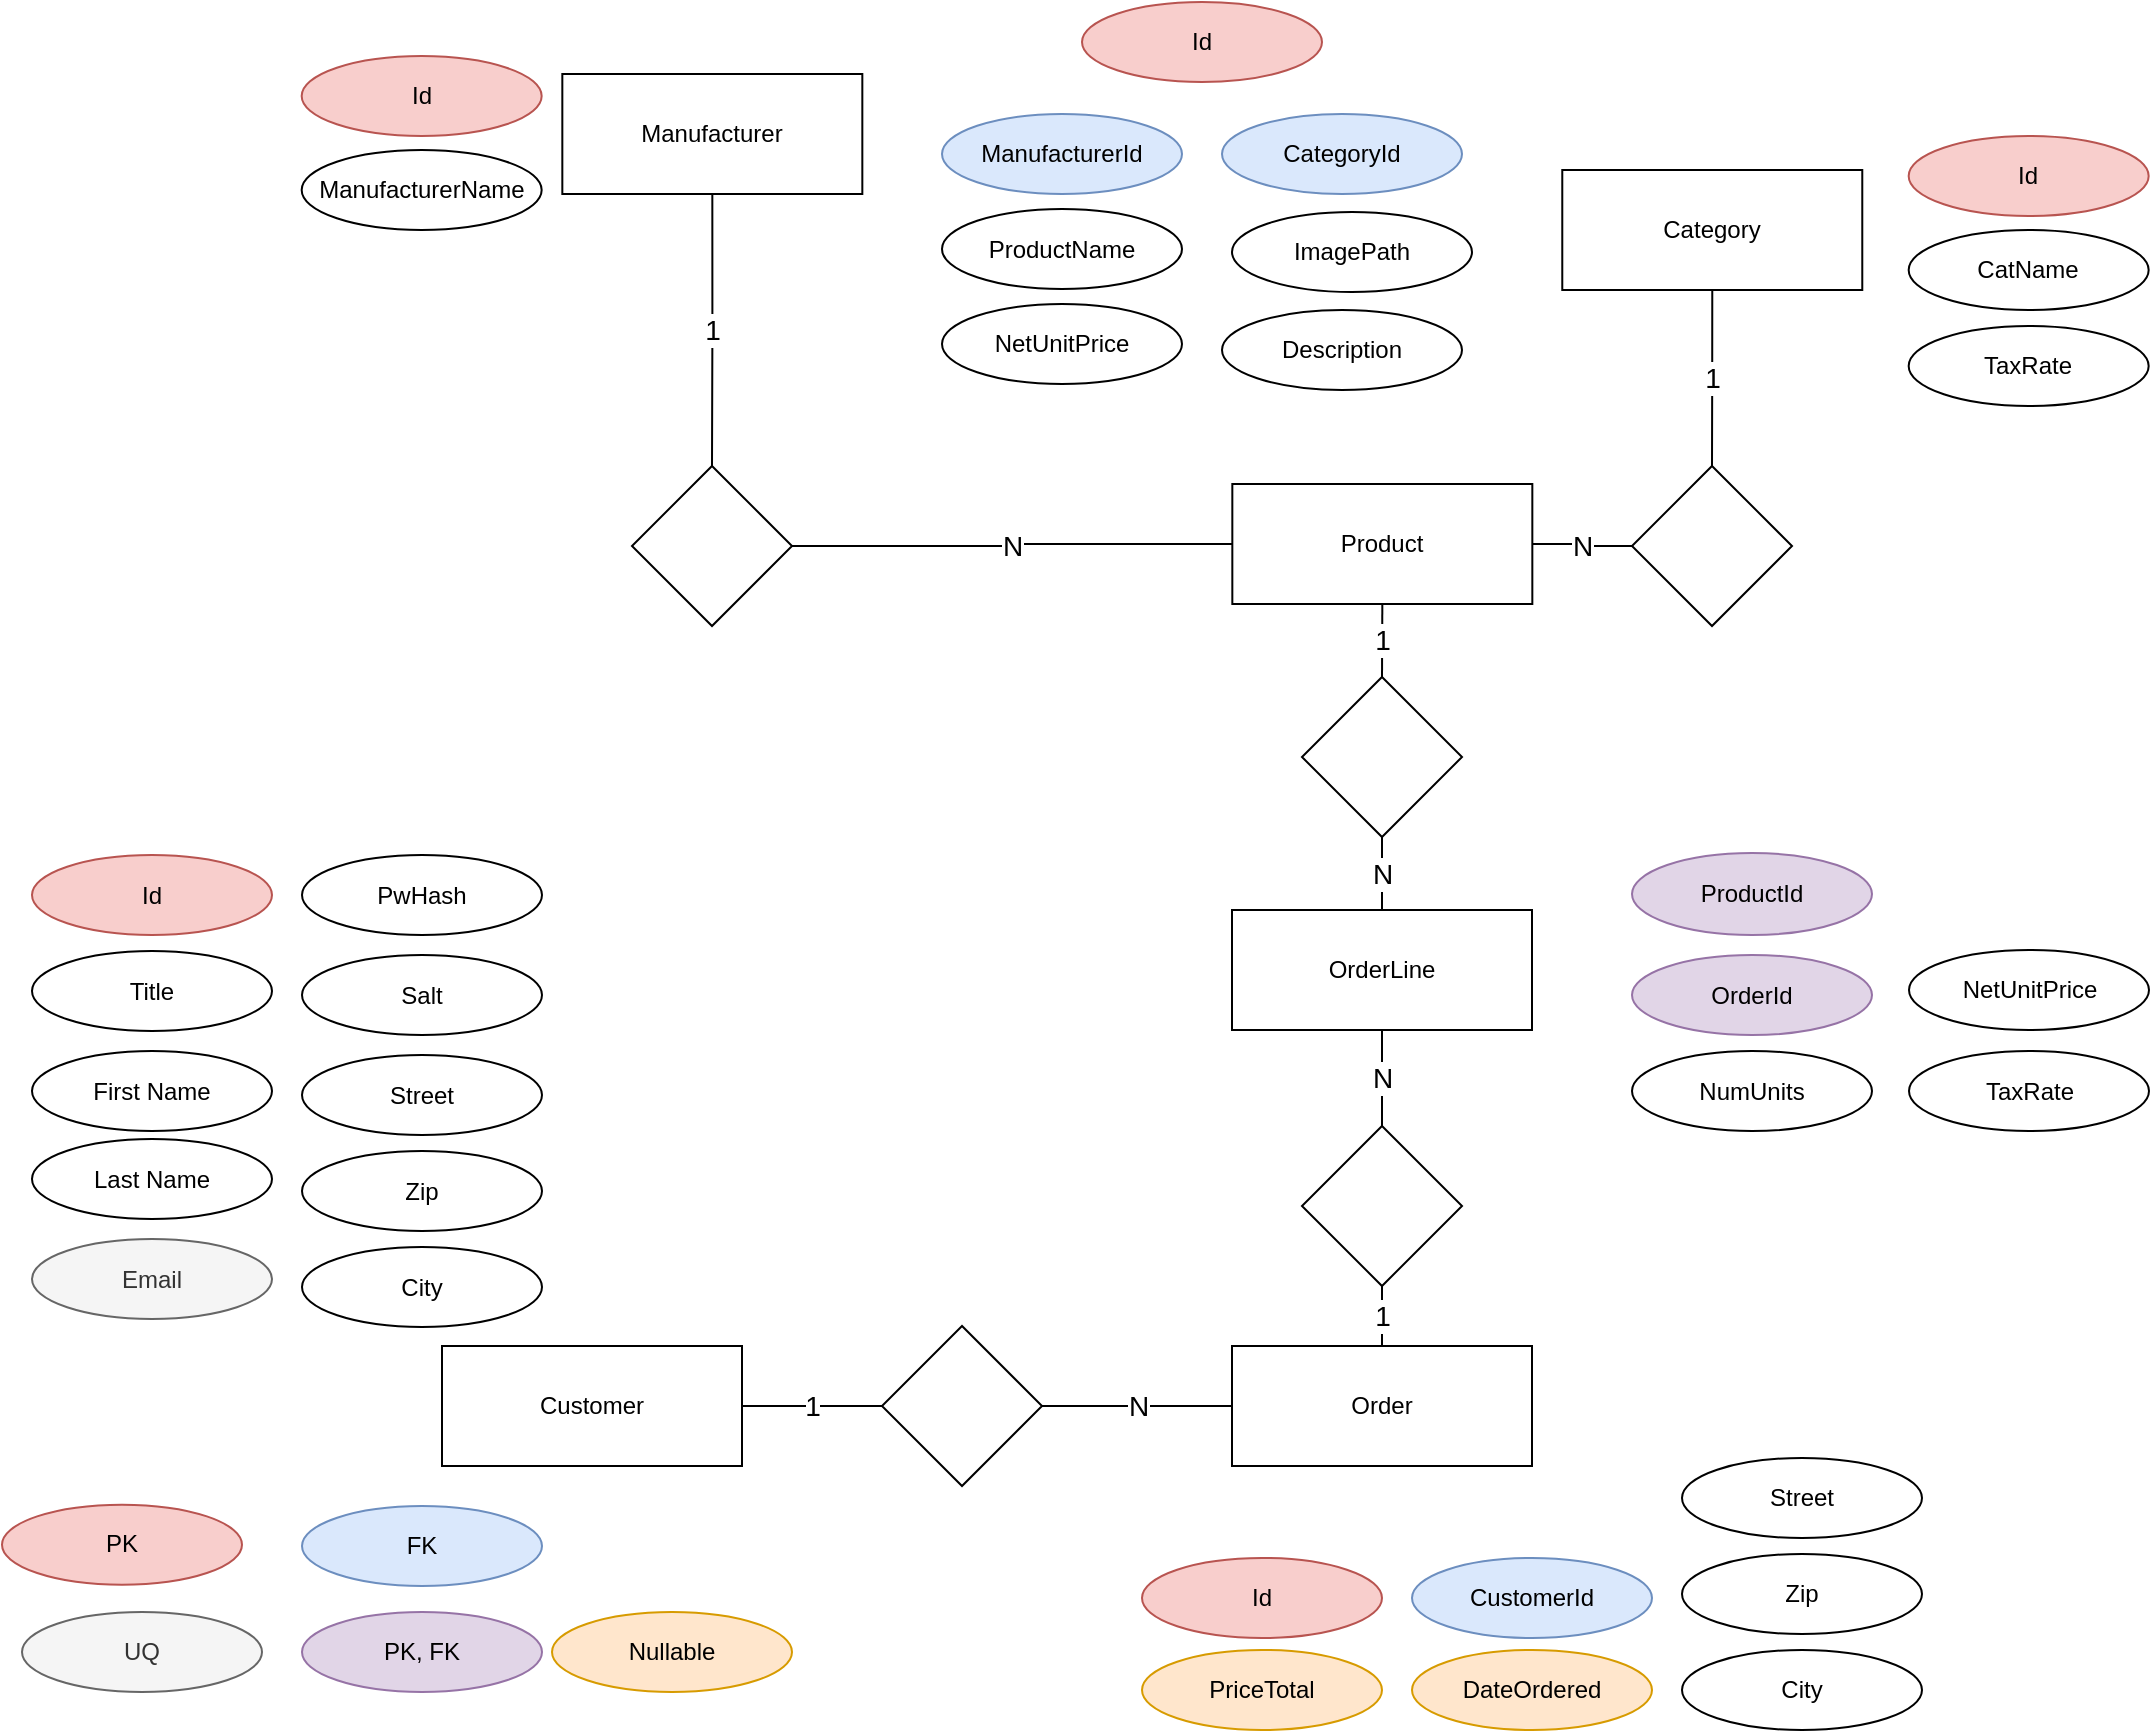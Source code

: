 <mxfile version="12.0.2" pages="1"><diagram id="bSMr1qNrUSPaG6XpQnHv" name="Page-1"><mxGraphModel grid="1" shadow="0" math="0" pageHeight="827" pageWidth="1169" pageScale="1" page="1" fold="1" arrows="1" connect="1" tooltips="1" guides="1" gridSize="10" dy="1753" dx="1078"><root><mxCell id="0" /><mxCell id="1" parent="0" /><mxCell id="WOoMcX9XzFGs_WGptU60-1" value="Title" parent="1" vertex="1" style="ellipse;whiteSpace=wrap;html=1;"><mxGeometry as="geometry" height="40" width="120" y="410.5" x="65" /></mxCell><mxCell id="WOoMcX9XzFGs_WGptU60-2" value="First Name" parent="1" vertex="1" style="ellipse;whiteSpace=wrap;html=1;"><mxGeometry as="geometry" height="40" width="120" y="460.5" x="65" /></mxCell><mxCell id="WOoMcX9XzFGs_WGptU60-3" value="Last Name" parent="1" vertex="1" style="ellipse;whiteSpace=wrap;html=1;"><mxGeometry as="geometry" height="40" width="120" y="504.5" x="65" /></mxCell><mxCell id="WOoMcX9XzFGs_WGptU60-4" value="Email" parent="1" vertex="1" style="ellipse;whiteSpace=wrap;html=1;fillColor=#f5f5f5;strokeColor=#666666;fontColor=#333333;"><mxGeometry as="geometry" height="40" width="120" y="554.5" x="65" /></mxCell><mxCell id="WOoMcX9XzFGs_WGptU60-5" value="PwHash" parent="1" vertex="1" style="ellipse;whiteSpace=wrap;html=1;"><mxGeometry as="geometry" height="40" width="120" y="362.5" x="200" /></mxCell><mxCell id="WOoMcX9XzFGs_WGptU60-6" value="Street" parent="1" vertex="1" style="ellipse;whiteSpace=wrap;html=1;"><mxGeometry as="geometry" height="40" width="120" y="462.5" x="200" /></mxCell><mxCell id="WOoMcX9XzFGs_WGptU60-7" value="Customer" parent="1" vertex="1" style="rounded=0;whiteSpace=wrap;html=1;flipH=1;"><mxGeometry as="geometry" height="60" width="150" y="608" x="270" /></mxCell><mxCell id="WOoMcX9XzFGs_WGptU60-8" value="Id" parent="1" vertex="1" style="ellipse;whiteSpace=wrap;html=1;fillColor=#f8cecc;strokeColor=#b85450;"><mxGeometry as="geometry" height="40" width="120" y="362.5" x="65" /></mxCell><mxCell id="WOoMcX9XzFGs_WGptU60-9" value="Zip" parent="1" vertex="1" style="ellipse;whiteSpace=wrap;html=1;"><mxGeometry as="geometry" height="40" width="120" y="510.5" x="200" /></mxCell><mxCell id="WOoMcX9XzFGs_WGptU60-10" value="City" parent="1" vertex="1" style="ellipse;whiteSpace=wrap;html=1;"><mxGeometry as="geometry" height="40" width="120" y="558.5" x="200" /></mxCell><mxCell id="WOoMcX9XzFGs_WGptU60-11" value="Salt" parent="1" vertex="1" style="ellipse;whiteSpace=wrap;html=1;"><mxGeometry as="geometry" height="40" width="120" y="412.5" x="200" /></mxCell><mxCell id="WOoMcX9XzFGs_WGptU60-27" value="N" parent="1" style="edgeStyle=orthogonalEdgeStyle;rounded=0;orthogonalLoop=1;jettySize=auto;html=1;exitX=1;exitY=0.5;exitDx=0;exitDy=0;entryX=0;entryY=0.5;entryDx=0;entryDy=0;endArrow=none;endFill=0;strokeWidth=1;fontSize=14;" target="WOoMcX9XzFGs_WGptU60-26" source="WOoMcX9XzFGs_WGptU60-12" edge="1"><mxGeometry as="geometry" relative="1" /></mxCell><mxCell id="WOoMcX9XzFGs_WGptU60-12" value="Product" parent="1" vertex="1" style="rounded=0;whiteSpace=wrap;html=1;"><mxGeometry as="geometry" height="60" width="150" y="177" x="665.167" /></mxCell><mxCell id="WOoMcX9XzFGs_WGptU60-14" value="ProductName" parent="1" vertex="1" style="ellipse;whiteSpace=wrap;html=1;"><mxGeometry as="geometry" height="40" width="120" y="39.5" x="520" /></mxCell><mxCell id="WOoMcX9XzFGs_WGptU60-15" value="ManufacturerId" parent="1" vertex="1" style="ellipse;whiteSpace=wrap;html=1;fillColor=#dae8fc;strokeColor=#6c8ebf;"><mxGeometry as="geometry" height="40" width="120" y="-8" x="520" /></mxCell><mxCell id="WOoMcX9XzFGs_WGptU60-16" value="CategoryId" parent="1" vertex="1" style="ellipse;whiteSpace=wrap;html=1;fillColor=#dae8fc;strokeColor=#6c8ebf;"><mxGeometry as="geometry" height="40" width="120" y="-8" x="660" /></mxCell><mxCell id="WOoMcX9XzFGs_WGptU60-17" value="ImagePath" parent="1" vertex="1" style="ellipse;whiteSpace=wrap;html=1;"><mxGeometry as="geometry" height="40" width="120" y="41" x="665" /></mxCell><mxCell id="WOoMcX9XzFGs_WGptU60-18" value="NetUnitPrice" parent="1" vertex="1" style="ellipse;whiteSpace=wrap;html=1;"><mxGeometry as="geometry" height="40" width="120" y="87" x="520" /></mxCell><mxCell id="WOoMcX9XzFGs_WGptU60-19" value="Id" parent="1" vertex="1" style="ellipse;whiteSpace=wrap;html=1;fillColor=#f8cecc;strokeColor=#b85450;"><mxGeometry as="geometry" height="40" width="120" y="-64" x="590" /></mxCell><mxCell id="WOoMcX9XzFGs_WGptU60-20" value="Id" parent="1" vertex="1" style="ellipse;whiteSpace=wrap;html=1;fillColor=#f8cecc;strokeColor=#b85450;"><mxGeometry as="geometry" height="40" width="120" y="714" x="620" /></mxCell><mxCell id="WOoMcX9XzFGs_WGptU60-22" value="Description" parent="1" vertex="1" style="ellipse;whiteSpace=wrap;html=1;"><mxGeometry as="geometry" height="40" width="120" y="90" x="660" /></mxCell><mxCell id="WOoMcX9XzFGs_WGptU60-28" value="1" parent="1" style="edgeStyle=orthogonalEdgeStyle;rounded=0;orthogonalLoop=1;jettySize=auto;html=1;exitX=0.5;exitY=1;exitDx=0;exitDy=0;entryX=0.5;entryY=0;entryDx=0;entryDy=0;endArrow=none;endFill=0;strokeWidth=1;fontSize=14;" target="WOoMcX9XzFGs_WGptU60-26" source="WOoMcX9XzFGs_WGptU60-23" edge="1"><mxGeometry as="geometry" relative="1" /></mxCell><mxCell id="WOoMcX9XzFGs_WGptU60-23" value="Category" parent="1" vertex="1" style="rounded=0;whiteSpace=wrap;html=1;"><mxGeometry as="geometry" height="60" width="150" y="20" x="830.138" /></mxCell><mxCell id="WOoMcX9XzFGs_WGptU60-24" value="CatName" parent="1" vertex="1" style="ellipse;whiteSpace=wrap;html=1;"><mxGeometry as="geometry" height="40" width="120" y="50" x="1003.333" /></mxCell><mxCell id="WOoMcX9XzFGs_WGptU60-25" value="Id" parent="1" vertex="1" style="ellipse;whiteSpace=wrap;html=1;fillColor=#f8cecc;strokeColor=#b85450;"><mxGeometry as="geometry" height="40" width="120" y="3" x="1003.333" /></mxCell><mxCell id="WOoMcX9XzFGs_WGptU60-26" value="" parent="1" vertex="1" style="rhombus;whiteSpace=wrap;html=1;"><mxGeometry as="geometry" height="80" width="80" y="168" x="865" /></mxCell><mxCell id="WOoMcX9XzFGs_WGptU60-34" value="1" parent="1" style="edgeStyle=orthogonalEdgeStyle;rounded=0;orthogonalLoop=1;jettySize=auto;html=1;exitX=0.5;exitY=1;exitDx=0;exitDy=0;entryX=0.5;entryY=0;entryDx=0;entryDy=0;endArrow=none;endFill=0;strokeWidth=1;fontSize=14;" target="WOoMcX9XzFGs_WGptU60-33" source="WOoMcX9XzFGs_WGptU60-29" edge="1"><mxGeometry as="geometry" relative="1" /></mxCell><mxCell id="WOoMcX9XzFGs_WGptU60-29" value="Manufacturer" parent="1" vertex="1" style="rounded=0;whiteSpace=wrap;html=1;"><mxGeometry as="geometry" height="60" width="150" y="-28" x="330.167" /></mxCell><mxCell id="WOoMcX9XzFGs_WGptU60-31" value="ManufacturerName" parent="1" vertex="1" style="ellipse;whiteSpace=wrap;html=1;"><mxGeometry as="geometry" height="40" width="120" y="10" x="199.833" /></mxCell><mxCell id="WOoMcX9XzFGs_WGptU60-32" value="Id" parent="1" vertex="1" style="ellipse;whiteSpace=wrap;html=1;fillColor=#f8cecc;strokeColor=#b85450;"><mxGeometry as="geometry" height="40" width="120" y="-37" x="199.833" /></mxCell><mxCell id="WOoMcX9XzFGs_WGptU60-35" value="N" parent="1" style="edgeStyle=orthogonalEdgeStyle;rounded=0;orthogonalLoop=1;jettySize=auto;html=1;exitX=1;exitY=0.5;exitDx=0;exitDy=0;entryX=0;entryY=0.5;entryDx=0;entryDy=0;endArrow=none;endFill=0;strokeWidth=1;fontSize=14;" target="WOoMcX9XzFGs_WGptU60-12" source="WOoMcX9XzFGs_WGptU60-33" edge="1"><mxGeometry as="geometry" relative="1" /></mxCell><mxCell id="WOoMcX9XzFGs_WGptU60-33" value="" parent="1" vertex="1" style="rhombus;whiteSpace=wrap;html=1;"><mxGeometry as="geometry" height="80" width="80" y="168" x="365" /></mxCell><mxCell id="WOoMcX9XzFGs_WGptU60-48" value="1" parent="1" style="edgeStyle=orthogonalEdgeStyle;rounded=0;orthogonalLoop=1;jettySize=auto;html=1;exitX=0.5;exitY=0;exitDx=0;exitDy=0;entryX=0.5;entryY=1;entryDx=0;entryDy=0;endArrow=none;endFill=0;strokeWidth=1;fontSize=14;" target="WOoMcX9XzFGs_WGptU60-47" source="WOoMcX9XzFGs_WGptU60-36" edge="1"><mxGeometry as="geometry" relative="1" /></mxCell><mxCell id="WOoMcX9XzFGs_WGptU60-36" value="Order" parent="1" vertex="1" style="rounded=0;whiteSpace=wrap;html=1;flipH=1;"><mxGeometry as="geometry" height="60" width="150" y="608" x="665" /></mxCell><mxCell id="WOoMcX9XzFGs_WGptU60-37" value="" parent="1" vertex="1" style="rhombus;whiteSpace=wrap;html=1;flipH=1;"><mxGeometry as="geometry" height="80" width="80" y="598" x="490" /></mxCell><mxCell id="WOoMcX9XzFGs_WGptU60-39" value="1" parent="1" style="edgeStyle=orthogonalEdgeStyle;rounded=0;orthogonalLoop=1;jettySize=auto;html=1;exitX=1;exitY=0.5;exitDx=0;exitDy=0;entryX=0;entryY=0.5;entryDx=0;entryDy=0;endArrow=none;endFill=0;strokeWidth=1;fontSize=14;" target="WOoMcX9XzFGs_WGptU60-37" source="WOoMcX9XzFGs_WGptU60-7" edge="1"><mxGeometry as="geometry" relative="1"><mxPoint as="sourcePoint" y="416.529" x="819.765" /><mxPoint as="targetPoint" y="416.529" x="875.059" /></mxGeometry></mxCell><mxCell id="WOoMcX9XzFGs_WGptU60-40" value="N" parent="1" style="edgeStyle=orthogonalEdgeStyle;rounded=0;orthogonalLoop=1;jettySize=auto;html=1;entryX=0;entryY=0.5;entryDx=0;entryDy=0;endArrow=none;endFill=0;strokeWidth=1;fontSize=14;exitX=1;exitY=0.5;exitDx=0;exitDy=0;" target="WOoMcX9XzFGs_WGptU60-36" source="WOoMcX9XzFGs_WGptU60-37" edge="1"><mxGeometry as="geometry" relative="1"><mxPoint as="sourcePoint" y="788" x="570" /><mxPoint as="targetPoint" y="648.294" x="499.765" /></mxGeometry></mxCell><mxCell id="WOoMcX9XzFGs_WGptU60-50" value="N" parent="1" style="edgeStyle=orthogonalEdgeStyle;rounded=0;orthogonalLoop=1;jettySize=auto;html=1;exitX=0.5;exitY=0;exitDx=0;exitDy=0;entryX=0.5;entryY=1;entryDx=0;entryDy=0;endArrow=none;endFill=0;strokeWidth=1;fontSize=14;" target="WOoMcX9XzFGs_WGptU60-46" source="WOoMcX9XzFGs_WGptU60-44" edge="1"><mxGeometry as="geometry" relative="1" /></mxCell><mxCell id="WOoMcX9XzFGs_WGptU60-44" value="OrderLine" parent="1" vertex="1" style="rounded=0;whiteSpace=wrap;html=1;flipH=1;"><mxGeometry as="geometry" height="60" width="150" y="390" x="665" /></mxCell><mxCell id="WOoMcX9XzFGs_WGptU60-51" value="1" parent="1" style="edgeStyle=orthogonalEdgeStyle;rounded=0;orthogonalLoop=1;jettySize=auto;html=1;exitX=0.5;exitY=0;exitDx=0;exitDy=0;entryX=0.5;entryY=1;entryDx=0;entryDy=0;endArrow=none;endFill=0;strokeWidth=1;fontSize=14;" target="WOoMcX9XzFGs_WGptU60-12" source="WOoMcX9XzFGs_WGptU60-46" edge="1"><mxGeometry as="geometry" relative="1" /></mxCell><mxCell id="WOoMcX9XzFGs_WGptU60-46" value="" parent="1" vertex="1" style="rhombus;whiteSpace=wrap;html=1;"><mxGeometry as="geometry" height="80" width="80" y="273.5" x="700" /></mxCell><mxCell id="WOoMcX9XzFGs_WGptU60-49" value="N" parent="1" style="edgeStyle=orthogonalEdgeStyle;rounded=0;orthogonalLoop=1;jettySize=auto;html=1;exitX=0.5;exitY=0;exitDx=0;exitDy=0;entryX=0.5;entryY=1;entryDx=0;entryDy=0;endArrow=none;endFill=0;strokeWidth=1;fontSize=14;" target="WOoMcX9XzFGs_WGptU60-44" source="WOoMcX9XzFGs_WGptU60-47" edge="1"><mxGeometry as="geometry" relative="1" /></mxCell><mxCell id="WOoMcX9XzFGs_WGptU60-47" value="" parent="1" vertex="1" style="rhombus;whiteSpace=wrap;html=1;"><mxGeometry as="geometry" height="80" width="80" y="498" x="700" /></mxCell><mxCell id="WOoMcX9XzFGs_WGptU60-52" value="CustomerId" parent="1" vertex="1" style="ellipse;whiteSpace=wrap;html=1;fillColor=#dae8fc;strokeColor=#6c8ebf;"><mxGeometry as="geometry" height="40" width="120" y="714" x="755" /></mxCell><mxCell id="WOoMcX9XzFGs_WGptU60-53" value="ProductId" parent="1" vertex="1" style="ellipse;whiteSpace=wrap;html=1;fillColor=#e1d5e7;strokeColor=#9673a6;"><mxGeometry as="geometry" height="41" width="120" y="361.5" x="865" /></mxCell><mxCell id="WOoMcX9XzFGs_WGptU60-54" value="OrderId" parent="1" vertex="1" style="ellipse;whiteSpace=wrap;html=1;fillColor=#e1d5e7;strokeColor=#9673a6;"><mxGeometry as="geometry" height="40" width="120" y="412.5" x="865" /></mxCell><mxCell id="WOoMcX9XzFGs_WGptU60-55" value="NumUnits" parent="1" vertex="1" style="ellipse;whiteSpace=wrap;html=1;"><mxGeometry as="geometry" height="40" width="120" y="460.5" x="865" /></mxCell><mxCell id="WOoMcX9XzFGs_WGptU60-79" value="Street" parent="1" vertex="1" style="ellipse;whiteSpace=wrap;html=1;"><mxGeometry as="geometry" height="40" width="120" y="664" x="890" /></mxCell><mxCell id="WOoMcX9XzFGs_WGptU60-80" value="Zip" parent="1" vertex="1" style="ellipse;whiteSpace=wrap;html=1;"><mxGeometry as="geometry" height="40" width="120" y="712" x="890" /></mxCell><mxCell id="WOoMcX9XzFGs_WGptU60-81" value="City" parent="1" vertex="1" style="ellipse;whiteSpace=wrap;html=1;"><mxGeometry as="geometry" height="40" width="120" y="760" x="890" /></mxCell><mxCell id="WOoMcX9XzFGs_WGptU60-82" value="DateOrdered" parent="1" vertex="1" style="ellipse;whiteSpace=wrap;html=1;fillColor=#ffe6cc;strokeColor=#d79b00;"><mxGeometry as="geometry" height="40" width="120" y="760" x="755" /></mxCell><mxCell id="WOoMcX9XzFGs_WGptU60-83" value="TaxRate" parent="1" vertex="1" style="ellipse;whiteSpace=wrap;html=1;"><mxGeometry as="geometry" height="40" width="120" y="98" x="1003.333" /></mxCell><mxCell id="WOoMcX9XzFGs_WGptU60-85" value="PriceTotal" parent="1" vertex="1" style="ellipse;whiteSpace=wrap;html=1;fillColor=#ffe6cc;strokeColor=#d79b00;"><mxGeometry as="geometry" height="40" width="120" y="760" x="620" /></mxCell><mxCell id="WOoMcX9XzFGs_WGptU60-86" value="NetUnitPrice" parent="1" vertex="1" style="ellipse;whiteSpace=wrap;html=1;"><mxGeometry as="geometry" height="40" width="120" y="410" x="1003.5" /></mxCell><mxCell id="WOoMcX9XzFGs_WGptU60-87" value="TaxRate" parent="1" vertex="1" style="ellipse;whiteSpace=wrap;html=1;"><mxGeometry as="geometry" height="40" width="120" y="460.5" x="1003.5" /></mxCell><mxCell id="WOoMcX9XzFGs_WGptU60-91" value="UQ" parent="1" vertex="1" style="ellipse;whiteSpace=wrap;html=1;fillColor=#f5f5f5;strokeColor=#666666;fontColor=#333333;"><mxGeometry as="geometry" height="40" width="120" y="741" x="60" /></mxCell><mxCell id="WOoMcX9XzFGs_WGptU60-92" value="PK" parent="1" vertex="1" style="ellipse;whiteSpace=wrap;html=1;fillColor=#f8cecc;strokeColor=#b85450;"><mxGeometry as="geometry" height="40" width="120" y="687.333" x="50" /></mxCell><mxCell id="WOoMcX9XzFGs_WGptU60-93" value="FK" parent="1" vertex="1" style="ellipse;whiteSpace=wrap;html=1;fillColor=#dae8fc;strokeColor=#6c8ebf;"><mxGeometry as="geometry" height="40" width="120" y="688" x="200" /></mxCell><mxCell id="KdPcR-NvJLjYcK9pIyo--1" value="PK, FK" parent="1" vertex="1" style="ellipse;whiteSpace=wrap;html=1;fillColor=#e1d5e7;strokeColor=#9673a6;"><mxGeometry as="geometry" height="40" width="120" y="741" x="200" /></mxCell><mxCell id="KdPcR-NvJLjYcK9pIyo--2" value="Nullable" parent="1" vertex="1" style="ellipse;whiteSpace=wrap;html=1;fillColor=#ffe6cc;strokeColor=#d79b00;"><mxGeometry as="geometry" height="40" width="120" y="741" x="325" /></mxCell></root></mxGraphModel></diagram></mxfile>